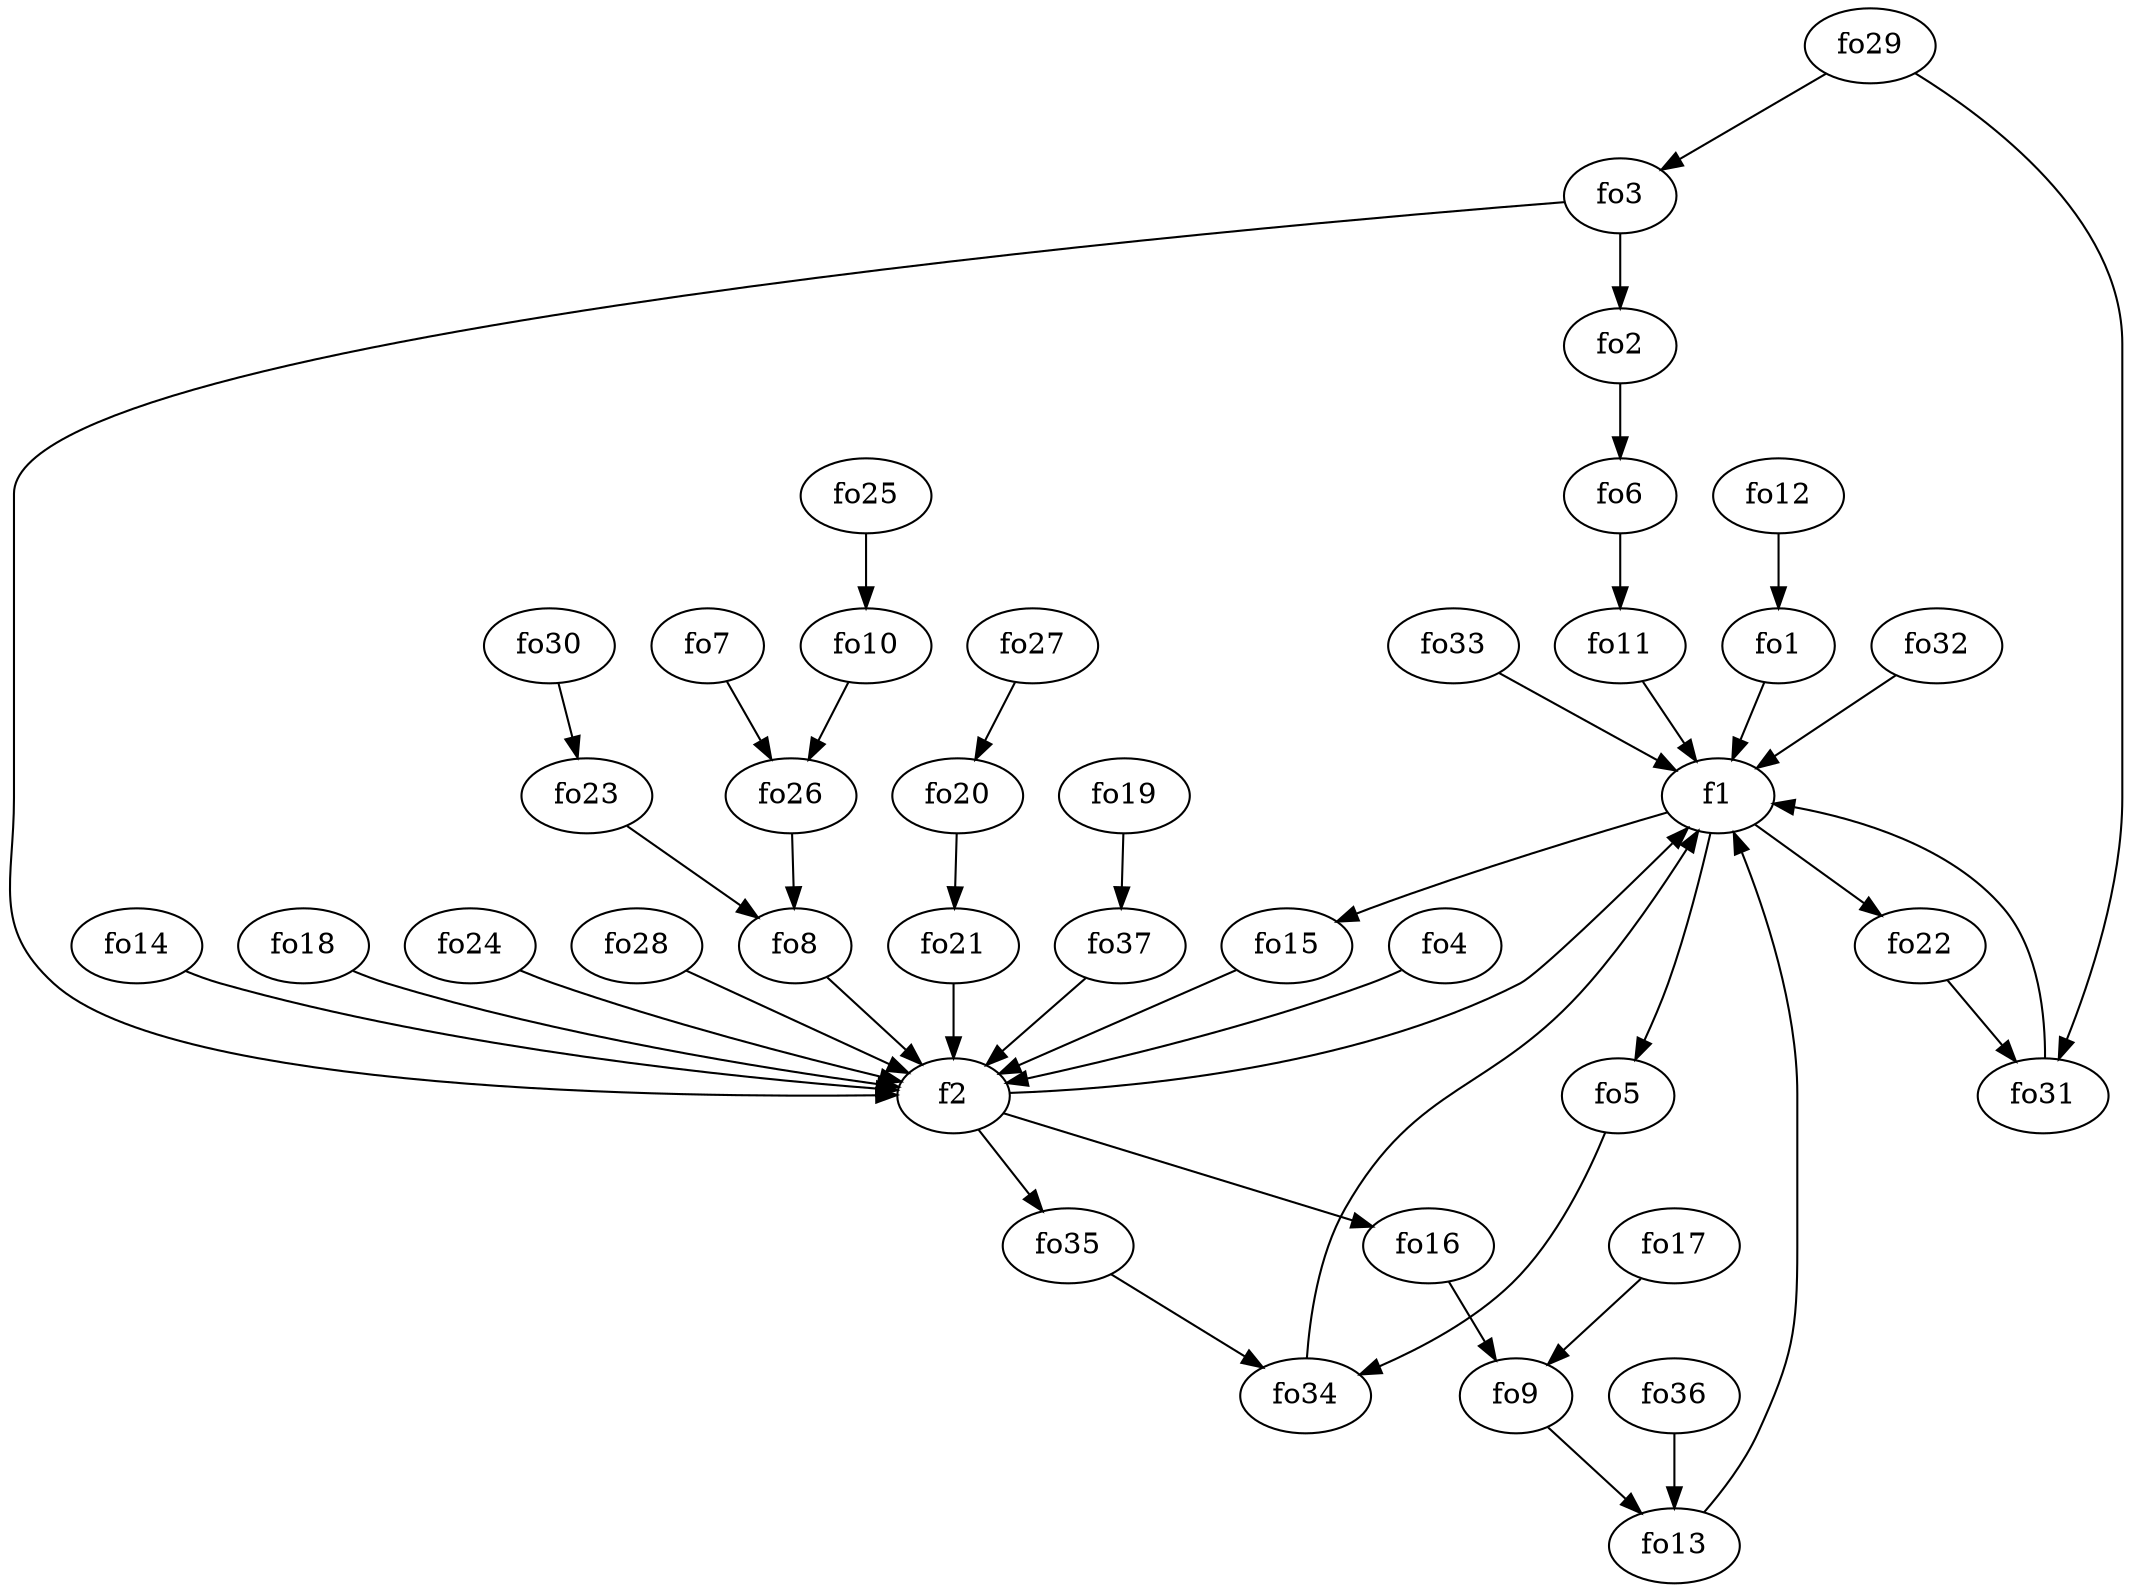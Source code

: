 strict digraph  {
f1;
f2;
fo1;
fo2;
fo3;
fo4;
fo5;
fo6;
fo7;
fo8;
fo9;
fo10;
fo11;
fo12;
fo13;
fo14;
fo15;
fo16;
fo17;
fo18;
fo19;
fo20;
fo21;
fo22;
fo23;
fo24;
fo25;
fo26;
fo27;
fo28;
fo29;
fo30;
fo31;
fo32;
fo33;
fo34;
fo35;
fo36;
fo37;
f1 -> fo5  [weight=2];
f1 -> fo15  [weight=2];
f1 -> fo22  [weight=2];
f2 -> fo16  [weight=2];
f2 -> f1  [weight=2];
f2 -> fo35  [weight=2];
fo1 -> f1  [weight=2];
fo2 -> fo6  [weight=2];
fo3 -> fo2  [weight=2];
fo3 -> f2  [weight=2];
fo4 -> f2  [weight=2];
fo5 -> fo34  [weight=2];
fo6 -> fo11  [weight=2];
fo7 -> fo26  [weight=2];
fo8 -> f2  [weight=2];
fo9 -> fo13  [weight=2];
fo10 -> fo26  [weight=2];
fo11 -> f1  [weight=2];
fo12 -> fo1  [weight=2];
fo13 -> f1  [weight=2];
fo14 -> f2  [weight=2];
fo15 -> f2  [weight=2];
fo16 -> fo9  [weight=2];
fo17 -> fo9  [weight=2];
fo18 -> f2  [weight=2];
fo19 -> fo37  [weight=2];
fo20 -> fo21  [weight=2];
fo21 -> f2  [weight=2];
fo22 -> fo31  [weight=2];
fo23 -> fo8  [weight=2];
fo24 -> f2  [weight=2];
fo25 -> fo10  [weight=2];
fo26 -> fo8  [weight=2];
fo27 -> fo20  [weight=2];
fo28 -> f2  [weight=2];
fo29 -> fo3  [weight=2];
fo29 -> fo31  [weight=2];
fo30 -> fo23  [weight=2];
fo31 -> f1  [weight=2];
fo32 -> f1  [weight=2];
fo33 -> f1  [weight=2];
fo34 -> f1  [weight=2];
fo35 -> fo34  [weight=2];
fo36 -> fo13  [weight=2];
fo37 -> f2  [weight=2];
}
